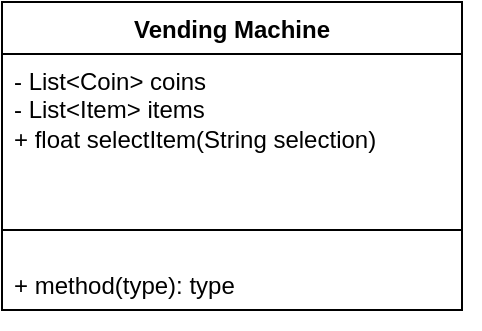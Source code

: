 <mxfile version="26.0.15">
  <diagram name="Page-1" id="r4Rk8cwhmbqubg4SgEOP">
    <mxGraphModel dx="578" dy="338" grid="1" gridSize="10" guides="1" tooltips="1" connect="1" arrows="1" fold="1" page="1" pageScale="1" pageWidth="827" pageHeight="1169" math="0" shadow="0">
      <root>
        <mxCell id="0" />
        <mxCell id="1" parent="0" />
        <mxCell id="Y5VQ5RQhft6N8gEjOcq6-4" value="Vending Machine" style="swimlane;fontStyle=1;align=center;verticalAlign=top;childLayout=stackLayout;horizontal=1;startSize=26;horizontalStack=0;resizeParent=1;resizeParentMax=0;resizeLast=0;collapsible=1;marginBottom=0;whiteSpace=wrap;html=1;" vertex="1" parent="1">
          <mxGeometry x="330" y="250" width="230" height="154" as="geometry">
            <mxRectangle x="330" y="250" width="130" height="30" as="alternateBounds" />
          </mxGeometry>
        </mxCell>
        <mxCell id="Y5VQ5RQhft6N8gEjOcq6-5" value="- List&amp;lt;Coin&amp;gt; coins&lt;div&gt;- List&amp;lt;Item&amp;gt; items&lt;/div&gt;&lt;div&gt;+ float selectItem(String selection)&lt;/div&gt;" style="text;strokeColor=none;fillColor=none;align=left;verticalAlign=top;spacingLeft=4;spacingRight=4;overflow=hidden;rotatable=0;points=[[0,0.5],[1,0.5]];portConstraint=eastwest;whiteSpace=wrap;html=1;" vertex="1" parent="Y5VQ5RQhft6N8gEjOcq6-4">
          <mxGeometry y="26" width="230" height="74" as="geometry" />
        </mxCell>
        <mxCell id="Y5VQ5RQhft6N8gEjOcq6-6" value="" style="line;strokeWidth=1;fillColor=none;align=left;verticalAlign=middle;spacingTop=-1;spacingLeft=3;spacingRight=3;rotatable=0;labelPosition=right;points=[];portConstraint=eastwest;strokeColor=inherit;" vertex="1" parent="Y5VQ5RQhft6N8gEjOcq6-4">
          <mxGeometry y="100" width="230" height="28" as="geometry" />
        </mxCell>
        <mxCell id="Y5VQ5RQhft6N8gEjOcq6-7" value="+ method(type): type" style="text;strokeColor=none;fillColor=none;align=left;verticalAlign=top;spacingLeft=4;spacingRight=4;overflow=hidden;rotatable=0;points=[[0,0.5],[1,0.5]];portConstraint=eastwest;whiteSpace=wrap;html=1;" vertex="1" parent="Y5VQ5RQhft6N8gEjOcq6-4">
          <mxGeometry y="128" width="230" height="26" as="geometry" />
        </mxCell>
        <mxCell id="Y5VQ5RQhft6N8gEjOcq6-8" style="edgeStyle=orthogonalEdgeStyle;rounded=0;orthogonalLoop=1;jettySize=auto;html=1;exitX=1;exitY=1;exitDx=0;exitDy=0;entryX=1.001;entryY=1.033;entryDx=0;entryDy=0;entryPerimeter=0;" edge="1" parent="Y5VQ5RQhft6N8gEjOcq6-4" source="Y5VQ5RQhft6N8gEjOcq6-4" target="Y5VQ5RQhft6N8gEjOcq6-7">
          <mxGeometry relative="1" as="geometry" />
        </mxCell>
      </root>
    </mxGraphModel>
  </diagram>
</mxfile>
